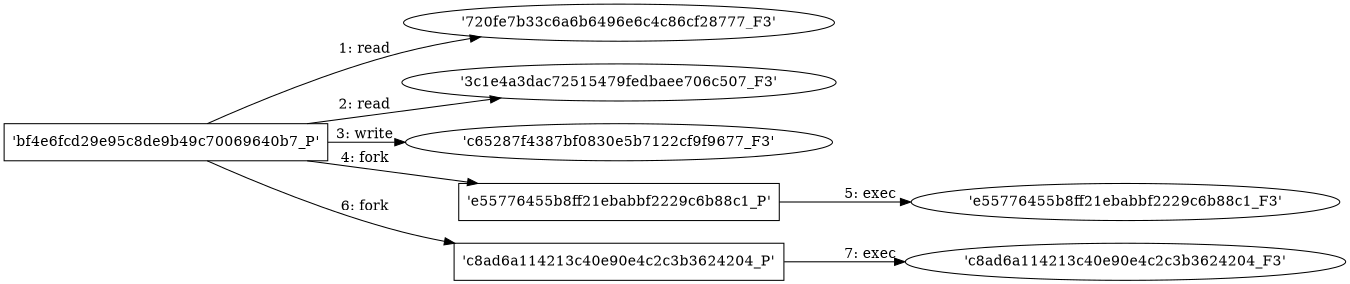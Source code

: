 digraph "D:\Learning\Paper\apt\基于CTI的攻击预警\Dataset\攻击图\ASGfromALLCTI\Threat Round-up for June 30 - July 07.dot" {
rankdir="LR"
size="9"
fixedsize="false"
splines="true"
nodesep=0.3
ranksep=0
fontsize=10
overlap="scalexy"
engine= "neato"
	"'720fe7b33c6a6b6496e6c4c86cf28777_F3'" [node_type=file shape=ellipse]
	"'bf4e6fcd29e95c8de9b49c70069640b7_P'" [node_type=Process shape=box]
	"'bf4e6fcd29e95c8de9b49c70069640b7_P'" -> "'720fe7b33c6a6b6496e6c4c86cf28777_F3'" [label="1: read"]
	"'3c1e4a3dac72515479fedbaee706c507_F3'" [node_type=file shape=ellipse]
	"'bf4e6fcd29e95c8de9b49c70069640b7_P'" [node_type=Process shape=box]
	"'bf4e6fcd29e95c8de9b49c70069640b7_P'" -> "'3c1e4a3dac72515479fedbaee706c507_F3'" [label="2: read"]
	"'c65287f4387bf0830e5b7122cf9f9677_F3'" [node_type=file shape=ellipse]
	"'bf4e6fcd29e95c8de9b49c70069640b7_P'" [node_type=Process shape=box]
	"'bf4e6fcd29e95c8de9b49c70069640b7_P'" -> "'c65287f4387bf0830e5b7122cf9f9677_F3'" [label="3: write"]
	"'bf4e6fcd29e95c8de9b49c70069640b7_P'" [node_type=Process shape=box]
	"'e55776455b8ff21ebabbf2229c6b88c1_P'" [node_type=Process shape=box]
	"'bf4e6fcd29e95c8de9b49c70069640b7_P'" -> "'e55776455b8ff21ebabbf2229c6b88c1_P'" [label="4: fork"]
	"'e55776455b8ff21ebabbf2229c6b88c1_P'" [node_type=Process shape=box]
	"'e55776455b8ff21ebabbf2229c6b88c1_F3'" [node_type=File shape=ellipse]
	"'e55776455b8ff21ebabbf2229c6b88c1_P'" -> "'e55776455b8ff21ebabbf2229c6b88c1_F3'" [label="5: exec"]
	"'bf4e6fcd29e95c8de9b49c70069640b7_P'" [node_type=Process shape=box]
	"'c8ad6a114213c40e90e4c2c3b3624204_P'" [node_type=Process shape=box]
	"'bf4e6fcd29e95c8de9b49c70069640b7_P'" -> "'c8ad6a114213c40e90e4c2c3b3624204_P'" [label="6: fork"]
	"'c8ad6a114213c40e90e4c2c3b3624204_P'" [node_type=Process shape=box]
	"'c8ad6a114213c40e90e4c2c3b3624204_F3'" [node_type=File shape=ellipse]
	"'c8ad6a114213c40e90e4c2c3b3624204_P'" -> "'c8ad6a114213c40e90e4c2c3b3624204_F3'" [label="7: exec"]
}
